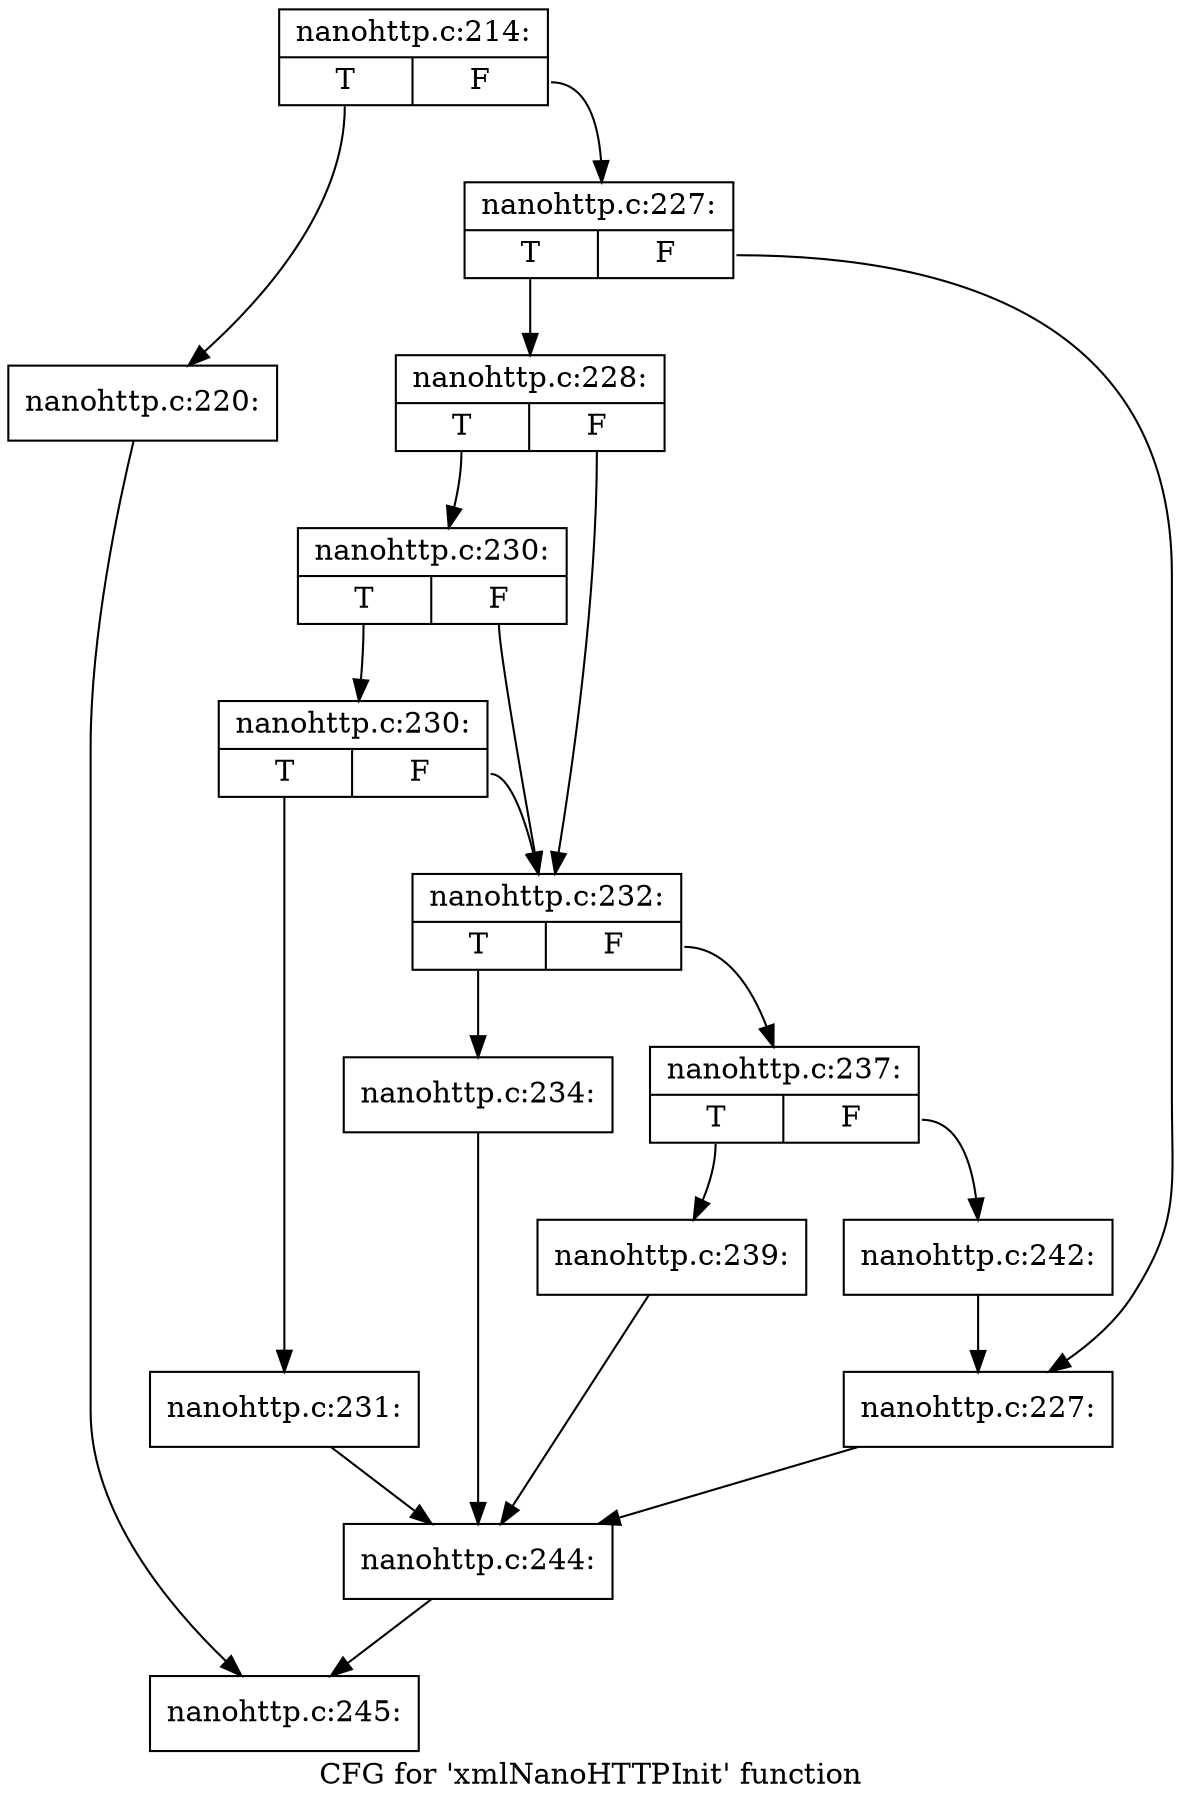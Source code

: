 digraph "CFG for 'xmlNanoHTTPInit' function" {
	label="CFG for 'xmlNanoHTTPInit' function";

	Node0x4376390 [shape=record,label="{nanohttp.c:214:|{<s0>T|<s1>F}}"];
	Node0x4376390:s0 -> Node0x437d790;
	Node0x4376390:s1 -> Node0x437d7e0;
	Node0x437d790 [shape=record,label="{nanohttp.c:220:}"];
	Node0x437d790 -> Node0x4376ed0;
	Node0x437d7e0 [shape=record,label="{nanohttp.c:227:|{<s0>T|<s1>F}}"];
	Node0x437d7e0:s0 -> Node0x437dff0;
	Node0x437d7e0:s1 -> Node0x437e040;
	Node0x437dff0 [shape=record,label="{nanohttp.c:228:|{<s0>T|<s1>F}}"];
	Node0x437dff0:s0 -> Node0x437ff50;
	Node0x437dff0:s1 -> Node0x437ff00;
	Node0x437ff50 [shape=record,label="{nanohttp.c:230:|{<s0>T|<s1>F}}"];
	Node0x437ff50:s0 -> Node0x4380170;
	Node0x437ff50:s1 -> Node0x437ff00;
	Node0x4380170 [shape=record,label="{nanohttp.c:230:|{<s0>T|<s1>F}}"];
	Node0x4380170:s0 -> Node0x437feb0;
	Node0x4380170:s1 -> Node0x437ff00;
	Node0x437feb0 [shape=record,label="{nanohttp.c:231:}"];
	Node0x437feb0 -> Node0x4380920;
	Node0x437ff00 [shape=record,label="{nanohttp.c:232:|{<s0>T|<s1>F}}"];
	Node0x437ff00:s0 -> Node0x43816f0;
	Node0x437ff00:s1 -> Node0x4381740;
	Node0x43816f0 [shape=record,label="{nanohttp.c:234:}"];
	Node0x43816f0 -> Node0x4380920;
	Node0x4381740 [shape=record,label="{nanohttp.c:237:|{<s0>T|<s1>F}}"];
	Node0x4381740:s0 -> Node0x437e880;
	Node0x4381740:s1 -> Node0x4382430;
	Node0x437e880 [shape=record,label="{nanohttp.c:239:}"];
	Node0x437e880 -> Node0x4380920;
	Node0x4382430 [shape=record,label="{nanohttp.c:242:}"];
	Node0x4382430 -> Node0x437e040;
	Node0x437e040 [shape=record,label="{nanohttp.c:227:}"];
	Node0x437e040 -> Node0x4380920;
	Node0x4380920 [shape=record,label="{nanohttp.c:244:}"];
	Node0x4380920 -> Node0x4376ed0;
	Node0x4376ed0 [shape=record,label="{nanohttp.c:245:}"];
}
